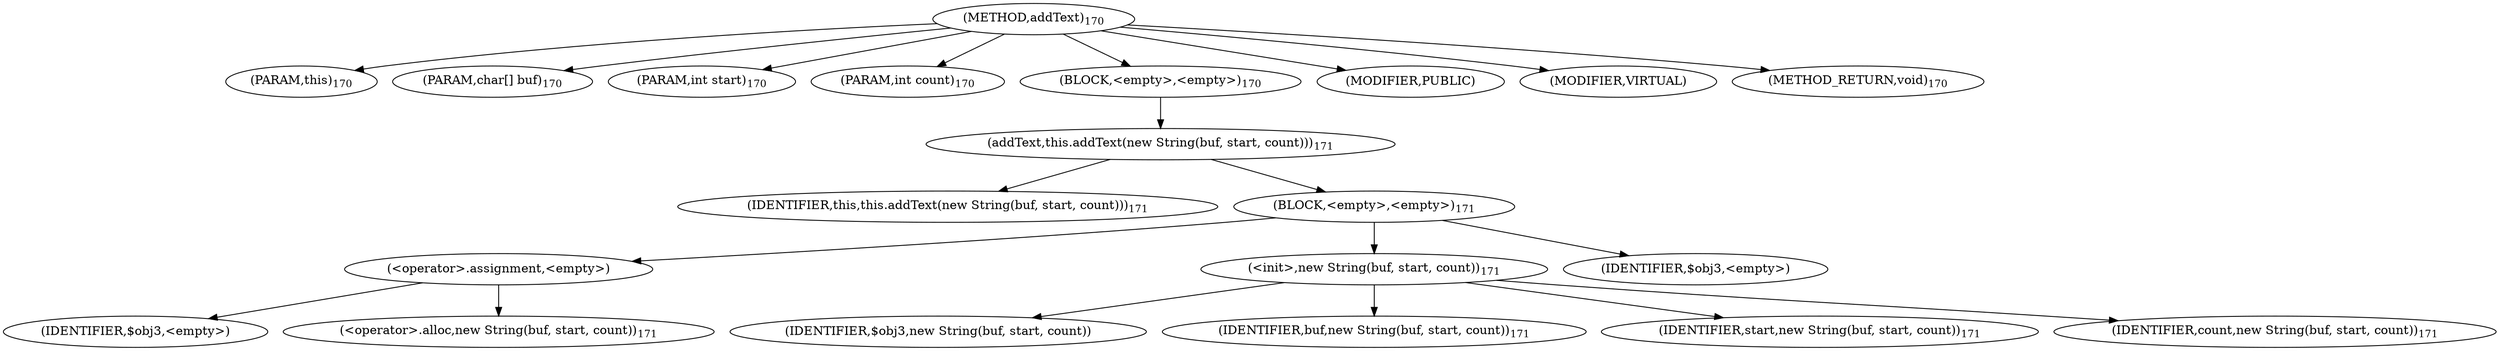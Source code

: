 digraph "addText" {  
"181" [label = <(METHOD,addText)<SUB>170</SUB>> ]
"8" [label = <(PARAM,this)<SUB>170</SUB>> ]
"182" [label = <(PARAM,char[] buf)<SUB>170</SUB>> ]
"183" [label = <(PARAM,int start)<SUB>170</SUB>> ]
"184" [label = <(PARAM,int count)<SUB>170</SUB>> ]
"185" [label = <(BLOCK,&lt;empty&gt;,&lt;empty&gt;)<SUB>170</SUB>> ]
"186" [label = <(addText,this.addText(new String(buf, start, count)))<SUB>171</SUB>> ]
"7" [label = <(IDENTIFIER,this,this.addText(new String(buf, start, count)))<SUB>171</SUB>> ]
"187" [label = <(BLOCK,&lt;empty&gt;,&lt;empty&gt;)<SUB>171</SUB>> ]
"188" [label = <(&lt;operator&gt;.assignment,&lt;empty&gt;)> ]
"189" [label = <(IDENTIFIER,$obj3,&lt;empty&gt;)> ]
"190" [label = <(&lt;operator&gt;.alloc,new String(buf, start, count))<SUB>171</SUB>> ]
"191" [label = <(&lt;init&gt;,new String(buf, start, count))<SUB>171</SUB>> ]
"192" [label = <(IDENTIFIER,$obj3,new String(buf, start, count))> ]
"193" [label = <(IDENTIFIER,buf,new String(buf, start, count))<SUB>171</SUB>> ]
"194" [label = <(IDENTIFIER,start,new String(buf, start, count))<SUB>171</SUB>> ]
"195" [label = <(IDENTIFIER,count,new String(buf, start, count))<SUB>171</SUB>> ]
"196" [label = <(IDENTIFIER,$obj3,&lt;empty&gt;)> ]
"197" [label = <(MODIFIER,PUBLIC)> ]
"198" [label = <(MODIFIER,VIRTUAL)> ]
"199" [label = <(METHOD_RETURN,void)<SUB>170</SUB>> ]
  "181" -> "8" 
  "181" -> "182" 
  "181" -> "183" 
  "181" -> "184" 
  "181" -> "185" 
  "181" -> "197" 
  "181" -> "198" 
  "181" -> "199" 
  "185" -> "186" 
  "186" -> "7" 
  "186" -> "187" 
  "187" -> "188" 
  "187" -> "191" 
  "187" -> "196" 
  "188" -> "189" 
  "188" -> "190" 
  "191" -> "192" 
  "191" -> "193" 
  "191" -> "194" 
  "191" -> "195" 
}
